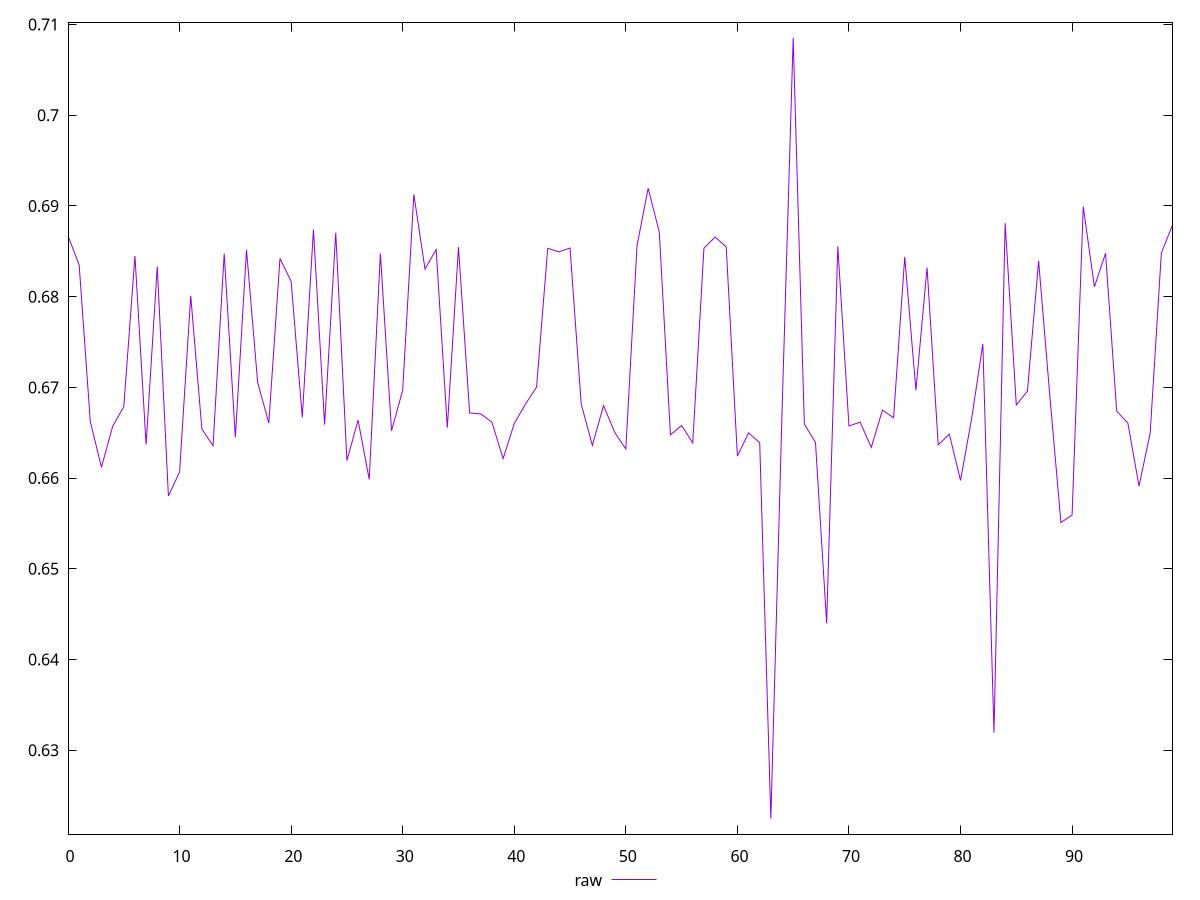 reset

$raw <<EOF
0 0.6867057909921412
1 0.6834856657041289
2 0.6662103162888461
3 0.6611954322148647
4 0.6656997324186247
5 0.667881499955987
6 0.6844811582557913
7 0.6636943585714346
8 0.6833145199312292
9 0.6580304566829966
10 0.6606707429705528
11 0.6800989278276302
12 0.6654102274035185
13 0.663565035065199
14 0.6847511312288818
15 0.6644961168535829
16 0.6851492439192384
17 0.6705353432586656
18 0.6660650457472822
19 0.6842125883511682
20 0.6816855399348083
21 0.666690371593685
22 0.6874042902660417
23 0.66589346950393
24 0.6870488486859115
25 0.6619286489738937
26 0.6663902161920916
27 0.6598601042454881
28 0.6847724172321871
29 0.6652133173570526
30 0.6696927802034044
31 0.6912618304212701
32 0.6830335032523247
33 0.6851985606810146
34 0.6655674948627877
35 0.6854511257629652
36 0.6671816610328389
37 0.6670759404328546
38 0.6661611896824539
39 0.6621468817372357
40 0.666015488544545
41 0.6681388110859943
42 0.6700341943212882
43 0.6853271940233927
44 0.6849387056704258
45 0.6853586131852122
46 0.6681699095804728
47 0.663607967996977
48 0.6679911430543334
49 0.6650440814082862
50 0.6632174228850357
51 0.685582012749545
52 0.6919473637371868
53 0.6871230090812961
54 0.6647705129384973
55 0.6657957324683791
56 0.6638806832200155
57 0.6853325546676667
58 0.6865698225586017
59 0.6854743780284791
60 0.6624178604708584
61 0.6649844148607303
62 0.6639095167423907
63 0.6224828336711038
64 0.667254126438671
65 0.7085163227703013
66 0.6659538871521241
67 0.663934800547668
68 0.6440076903226689
69 0.6855478411041376
70 0.6657455930274166
71 0.6661717230916837
72 0.6633879418482052
73 0.6674904138650082
74 0.666651346130927
75 0.6843791849323355
76 0.6696851659639002
77 0.6831991456962357
78 0.6636752389327838
79 0.6648373890649182
80 0.6597486108548251
81 0.6665844061140876
82 0.6747935351433041
83 0.6319390044186209
84 0.6881014831385273
85 0.668056135352578
86 0.6695951677722028
87 0.6839501373639121
88 0.6691191693417967
89 0.6551001382423638
90 0.6559346158524235
91 0.6899155210457166
92 0.6810885290173438
93 0.684776322748114
94 0.6673768726756919
95 0.6660663723414676
96 0.6591227922060695
97 0.6649738713427318
98 0.6848035360293859
99 0.6878997047707195
EOF

set key outside below
set xrange [0:99]
set yrange [0.6207621638891199:0.7102369925522852]
set trange [0.6207621638891199:0.7102369925522852]
set terminal svg size 640, 500 enhanced background rgb 'white'
set output "report_00011_2021-02-09T10:53:21.242Z/meta/pScore/samples/pages+cached+noadtech/raw/values.svg"

plot $raw title "raw" with line

reset
